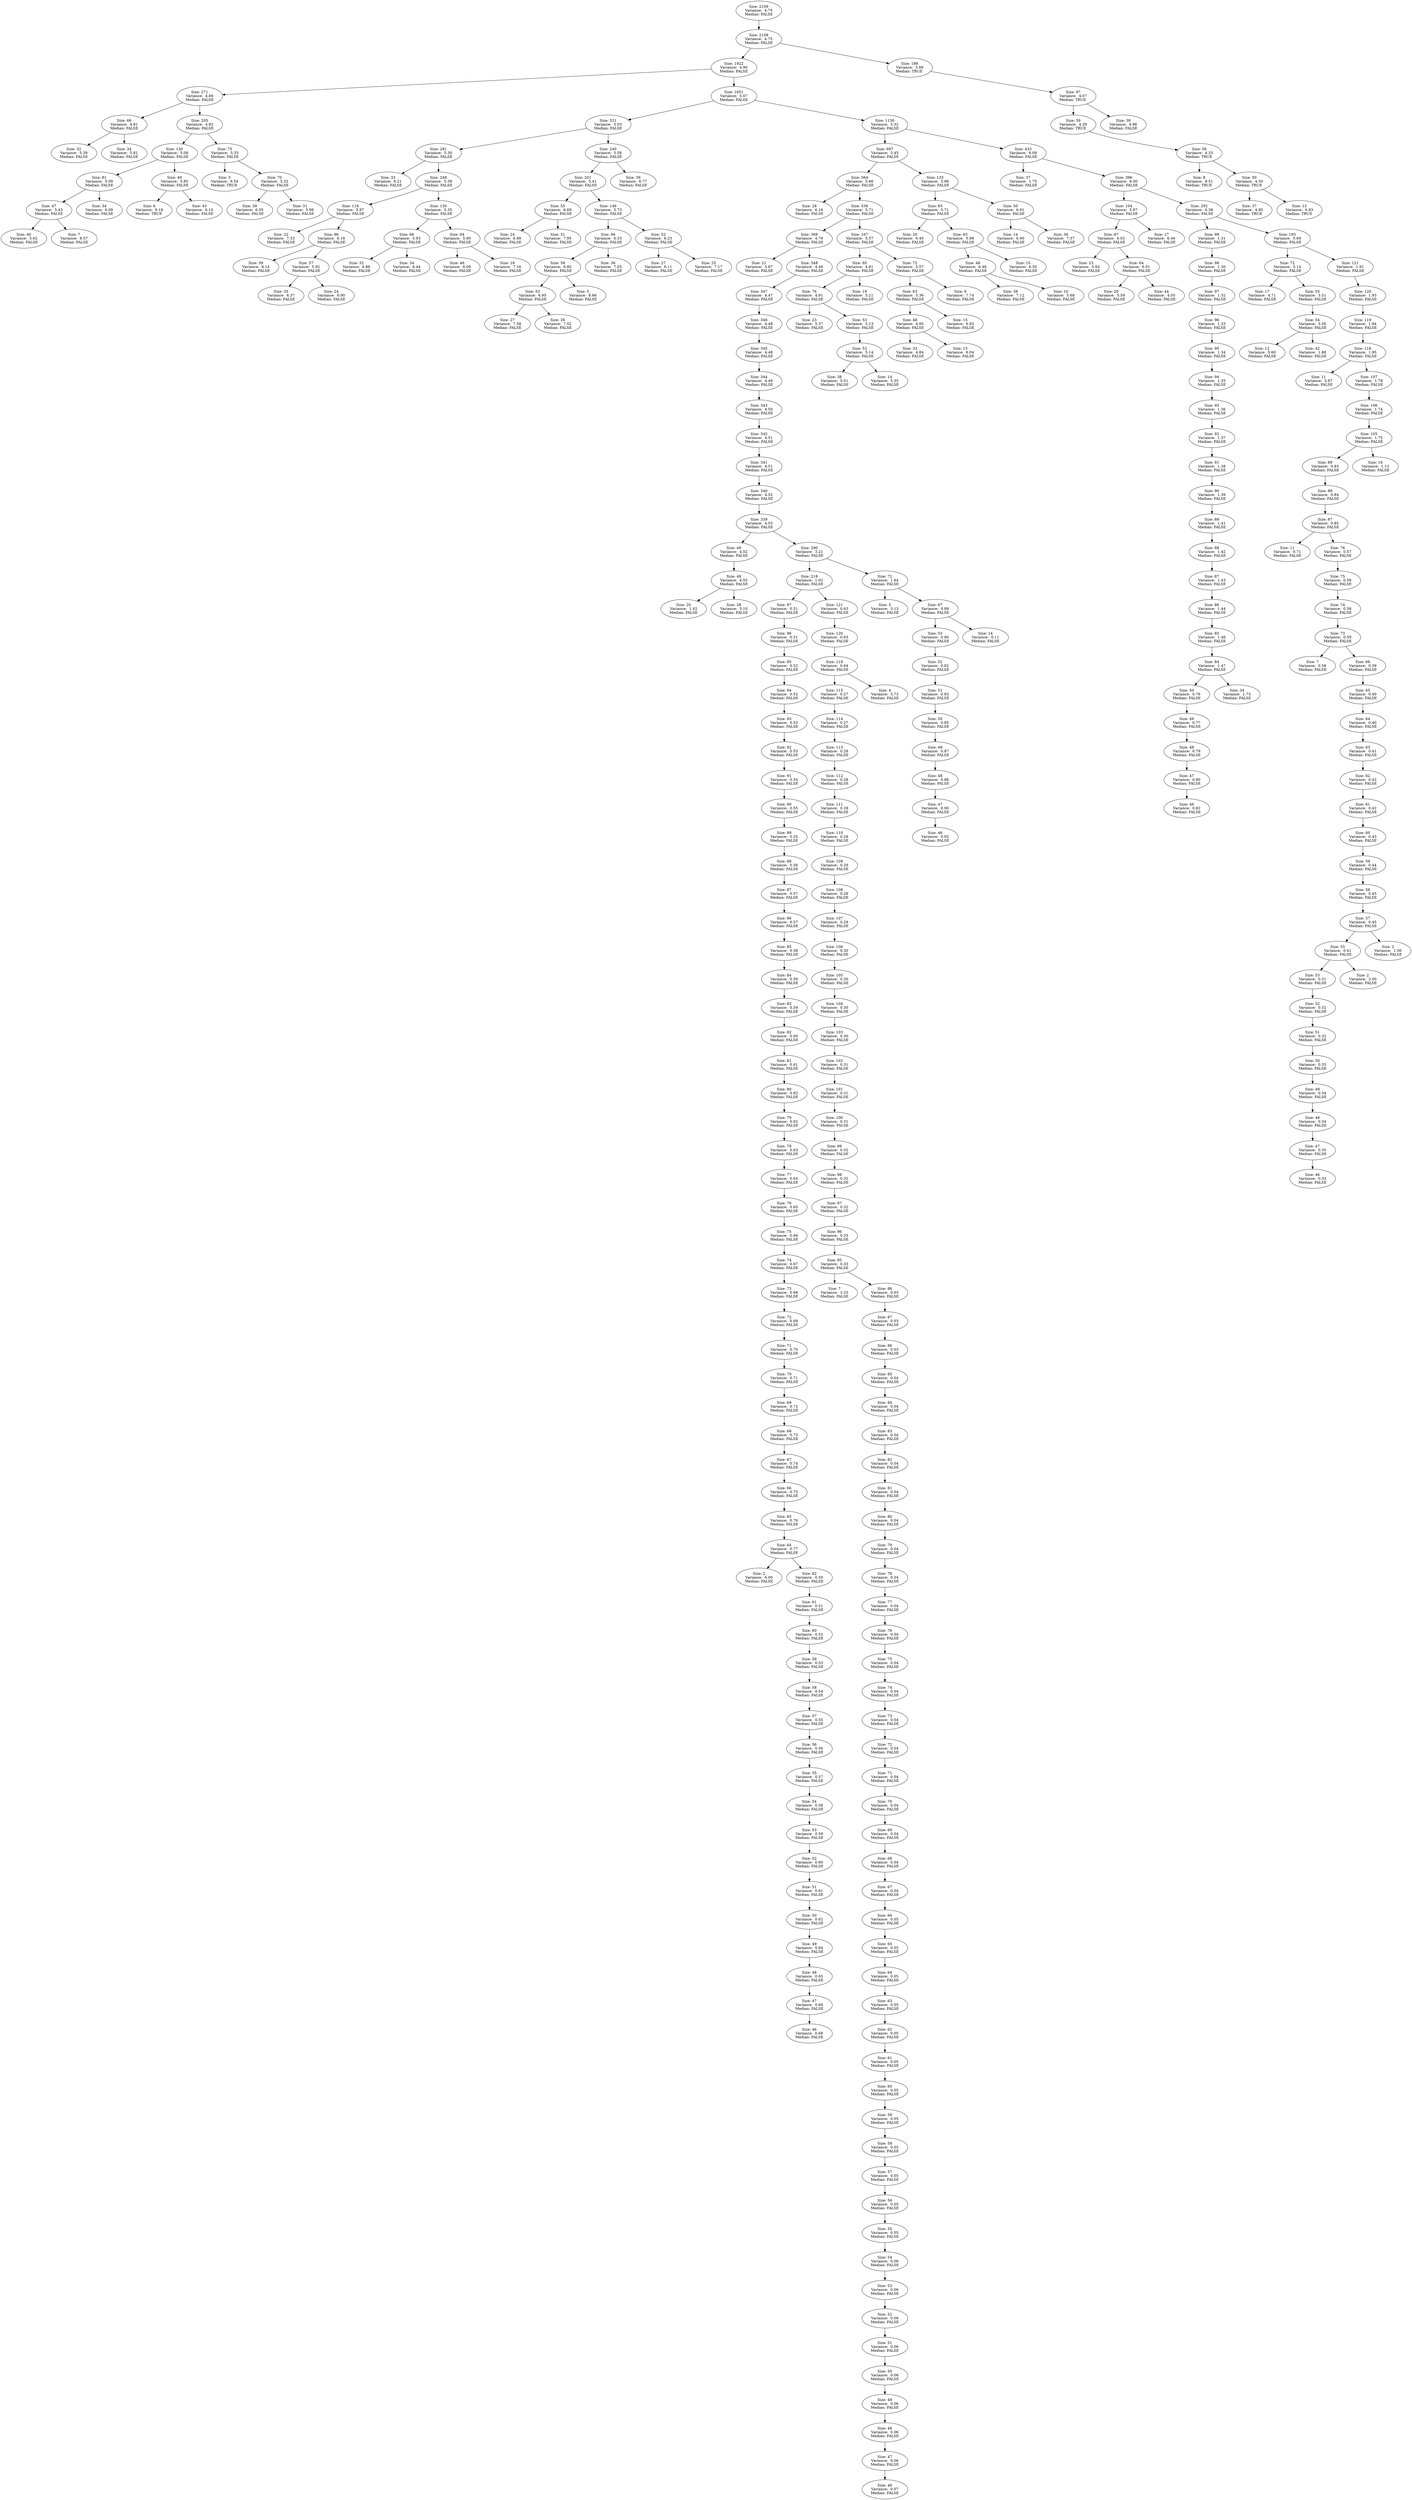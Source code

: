 DIGRAPH G {
"Size: 2109\nVariance:  4.75\nMedian: FALSE" -> "Size: 2108\nVariance:  4.75\nMedian: FALSE" L=0;
"Size: 2108\nVariance:  4.75\nMedian: FALSE" -> "Size: 1922\nVariance:  4.90\nMedian: FALSE" L=1;
"Size: 2108\nVariance:  4.75\nMedian: FALSE" -> "Size: 186\nVariance:  3.89\nMedian: TRUE " L=1;
"Size: 1922\nVariance:  4.90\nMedian: FALSE" -> "Size: 271\nVariance:  4.66\nMedian: FALSE" L=2;
"Size: 1922\nVariance:  4.90\nMedian: FALSE" -> "Size: 1651\nVariance:  5.07\nMedian: FALSE" L=2;
"Size: 271\nVariance:  4.66\nMedian: FALSE" -> "Size: 66\nVariance:  4.81\nMedian: FALSE" L=3;
"Size: 271\nVariance:  4.66\nMedian: FALSE" -> "Size: 205\nVariance:  4.92\nMedian: FALSE" L=3;
"Size: 66\nVariance:  4.81\nMedian: FALSE" -> "Size: 32\nVariance:  5.39\nMedian: FALSE" L=4;
"Size: 66\nVariance:  4.81\nMedian: FALSE" -> "Size: 34\nVariance:  5.81\nMedian: FALSE" L=4;
"Size: 205\nVariance:  4.92\nMedian: FALSE" -> "Size: 130\nVariance:  5.08\nMedian: FALSE" L=4;
"Size: 205\nVariance:  4.92\nMedian: FALSE" -> "Size: 75\nVariance:  5.33\nMedian: FALSE" L=4;
"Size: 130\nVariance:  5.08\nMedian: FALSE" -> "Size: 81\nVariance:  5.09\nMedian: FALSE" L=5;
"Size: 130\nVariance:  5.08\nMedian: FALSE" -> "Size: 49\nVariance:  5.85\nMedian: FALSE" L=5;
"Size: 81\nVariance:  5.09\nMedian: FALSE" -> "Size: 47\nVariance:  5.43\nMedian: FALSE" L=6;
"Size: 81\nVariance:  5.09\nMedian: FALSE" -> "Size: 34\nVariance:  6.09\nMedian: FALSE" L=6;
"Size: 47\nVariance:  5.43\nMedian: FALSE" -> "Size: 40\nVariance:  5.62\nMedian: FALSE" L=7;
"Size: 47\nVariance:  5.43\nMedian: FALSE" -> "Size: 7\nVariance:  8.57\nMedian: FALSE" L=7;
"Size: 49\nVariance:  5.85\nMedian: FALSE" -> "Size: 6\nVariance:  9.18\nMedian: TRUE " L=6;
"Size: 49\nVariance:  5.85\nMedian: FALSE" -> "Size: 43\nVariance:  6.10\nMedian: FALSE" L=6;
"Size: 75\nVariance:  5.33\nMedian: FALSE" -> "Size: 5\nVariance:  9.54\nMedian: TRUE " L=5;
"Size: 75\nVariance:  5.33\nMedian: FALSE" -> "Size: 70\nVariance:  5.32\nMedian: FALSE" L=5;
"Size: 70\nVariance:  5.32\nMedian: FALSE" -> "Size: 39\nVariance:  6.05\nMedian: FALSE" L=6;
"Size: 70\nVariance:  5.32\nMedian: FALSE" -> "Size: 31\nVariance:  5.99\nMedian: FALSE" L=6;
"Size: 1651\nVariance:  5.07\nMedian: FALSE" -> "Size: 521\nVariance:  5.03\nMedian: FALSE" L=3;
"Size: 1651\nVariance:  5.07\nMedian: FALSE" -> "Size: 1130\nVariance:  5.32\nMedian: FALSE" L=3;
"Size: 521\nVariance:  5.03\nMedian: FALSE" -> "Size: 281\nVariance:  5.30\nMedian: FALSE" L=4;
"Size: 521\nVariance:  5.03\nMedian: FALSE" -> "Size: 240\nVariance:  5.58\nMedian: FALSE" L=4;
"Size: 281\nVariance:  5.30\nMedian: FALSE" -> "Size: 33\nVariance:  6.21\nMedian: FALSE" L=5;
"Size: 281\nVariance:  5.30\nMedian: FALSE" -> "Size: 248\nVariance:  5.38\nMedian: FALSE" L=5;
"Size: 248\nVariance:  5.38\nMedian: FALSE" -> "Size: 118\nVariance:  5.97\nMedian: FALSE" L=6;
"Size: 248\nVariance:  5.38\nMedian: FALSE" -> "Size: 130\nVariance:  5.35\nMedian: FALSE" L=6;
"Size: 118\nVariance:  5.97\nMedian: FALSE" -> "Size: 22\nVariance:  7.33\nMedian: FALSE" L=7;
"Size: 118\nVariance:  5.97\nMedian: FALSE" -> "Size: 96\nVariance:  6.18\nMedian: FALSE" L=7;
"Size: 96\nVariance:  6.18\nMedian: FALSE" -> "Size: 39\nVariance:  8.14\nMedian: FALSE" L=8;
"Size: 96\nVariance:  6.18\nMedian: FALSE" -> "Size: 57\nVariance:  5.92\nMedian: FALSE" L=8;
"Size: 57\nVariance:  5.92\nMedian: FALSE" -> "Size: 33\nVariance:  6.37\nMedian: FALSE" L=9;
"Size: 57\nVariance:  5.92\nMedian: FALSE" -> "Size: 24\nVariance:  6.90\nMedian: FALSE" L=9;
"Size: 130\nVariance:  5.35\nMedian: FALSE" -> "Size: 66\nVariance:  5.93\nMedian: FALSE" L=7;
"Size: 130\nVariance:  5.35\nMedian: FALSE" -> "Size: 64\nVariance:  5.90\nMedian: FALSE" L=7;
"Size: 66\nVariance:  5.93\nMedian: FALSE" -> "Size: 32\nVariance:  6.86\nMedian: FALSE" L=8;
"Size: 66\nVariance:  5.93\nMedian: FALSE" -> "Size: 34\nVariance:  6.44\nMedian: FALSE" L=8;
"Size: 64\nVariance:  5.90\nMedian: FALSE" -> "Size: 46\nVariance:  6.09\nMedian: FALSE" L=8;
"Size: 64\nVariance:  5.90\nMedian: FALSE" -> "Size: 18\nVariance:  7.16\nMedian: FALSE" L=8;
"Size: 240\nVariance:  5.58\nMedian: FALSE" -> "Size: 201\nVariance:  5.41\nMedian: FALSE" L=5;
"Size: 240\nVariance:  5.58\nMedian: FALSE" -> "Size: 39\nVariance:  6.77\nMedian: FALSE" L=5;
"Size: 201\nVariance:  5.41\nMedian: FALSE" -> "Size: 55\nVariance:  6.69\nMedian: FALSE" L=6;
"Size: 201\nVariance:  5.41\nMedian: FALSE" -> "Size: 146\nVariance:  5.73\nMedian: FALSE" L=6;
"Size: 55\nVariance:  6.69\nMedian: FALSE" -> "Size: 24\nVariance:  6.88\nMedian: FALSE" L=7;
"Size: 55\nVariance:  6.69\nMedian: FALSE" -> "Size: 31\nVariance:  7.95\nMedian: FALSE" L=7;
"Size: 146\nVariance:  5.73\nMedian: FALSE" -> "Size: 94\nVariance:  6.33\nMedian: FALSE" L=7;
"Size: 146\nVariance:  5.73\nMedian: FALSE" -> "Size: 52\nVariance:  6.23\nMedian: FALSE" L=7;
"Size: 94\nVariance:  6.33\nMedian: FALSE" -> "Size: 58\nVariance:  6.80\nMedian: FALSE" L=8;
"Size: 94\nVariance:  6.33\nMedian: FALSE" -> "Size: 36\nVariance:  7.03\nMedian: FALSE" L=8;
"Size: 58\nVariance:  6.80\nMedian: FALSE" -> "Size: 53\nVariance:  6.95\nMedian: FALSE" L=9;
"Size: 58\nVariance:  6.80\nMedian: FALSE" -> "Size: 5\nVariance:  8.66\nMedian: FALSE" L=9;
"Size: 53\nVariance:  6.95\nMedian: FALSE" -> "Size: 27\nVariance:  7.58\nMedian: FALSE" L=10;
"Size: 53\nVariance:  6.95\nMedian: FALSE" -> "Size: 26\nVariance:  7.02\nMedian: FALSE" L=10;
"Size: 52\nVariance:  6.23\nMedian: FALSE" -> "Size: 27\nVariance:  6.11\nMedian: FALSE" L=8;
"Size: 52\nVariance:  6.23\nMedian: FALSE" -> "Size: 25\nVariance:  7.17\nMedian: FALSE" L=8;
"Size: 1130\nVariance:  5.32\nMedian: FALSE" -> "Size: 697\nVariance:  5.45\nMedian: FALSE" L=4;
"Size: 1130\nVariance:  5.32\nMedian: FALSE" -> "Size: 433\nVariance:  6.09\nMedian: FALSE" L=4;
"Size: 697\nVariance:  5.45\nMedian: FALSE" -> "Size: 564\nVariance:  5.66\nMedian: FALSE" L=5;
"Size: 697\nVariance:  5.45\nMedian: FALSE" -> "Size: 133\nVariance:  5.66\nMedian: FALSE" L=5;
"Size: 564\nVariance:  5.66\nMedian: FALSE" -> "Size: 28\nVariance:  6.16\nMedian: FALSE" L=6;
"Size: 564\nVariance:  5.66\nMedian: FALSE" -> "Size: 536\nVariance:  5.71\nMedian: FALSE" L=6;
"Size: 536\nVariance:  5.71\nMedian: FALSE" -> "Size: 369\nVariance:  4.79\nMedian: FALSE" L=7;
"Size: 536\nVariance:  5.71\nMedian: FALSE" -> "Size: 167\nVariance:  5.57\nMedian: FALSE" L=7;
"Size: 369\nVariance:  4.79\nMedian: FALSE" -> "Size: 21\nVariance:  5.87\nMedian: FALSE" L=8;
"Size: 369\nVariance:  4.79\nMedian: FALSE" -> "Size: 348\nVariance:  4.46\nMedian: FALSE" L=8;
"Size: 348\nVariance:  4.46\nMedian: FALSE" -> "Size: 347\nVariance:  4.47\nMedian: FALSE" L=9;
"Size: 347\nVariance:  4.47\nMedian: FALSE" -> "Size: 346\nVariance:  4.48\nMedian: FALSE" L=10;
"Size: 346\nVariance:  4.48\nMedian: FALSE" -> "Size: 345\nVariance:  4.48\nMedian: FALSE" L=11;
"Size: 345\nVariance:  4.48\nMedian: FALSE" -> "Size: 344\nVariance:  4.49\nMedian: FALSE" L=12;
"Size: 344\nVariance:  4.49\nMedian: FALSE" -> "Size: 343\nVariance:  4.50\nMedian: FALSE" L=13;
"Size: 343\nVariance:  4.50\nMedian: FALSE" -> "Size: 342\nVariance:  4.51\nMedian: FALSE" L=14;
"Size: 342\nVariance:  4.51\nMedian: FALSE" -> "Size: 341\nVariance:  4.51\nMedian: FALSE" L=15;
"Size: 341\nVariance:  4.51\nMedian: FALSE" -> "Size: 340\nVariance:  4.52\nMedian: FALSE" L=16;
"Size: 340\nVariance:  4.52\nMedian: FALSE" -> "Size: 339\nVariance:  4.53\nMedian: FALSE" L=17;
"Size: 339\nVariance:  4.53\nMedian: FALSE" -> "Size: 49\nVariance:  4.52\nMedian: FALSE" L=18;
"Size: 339\nVariance:  4.53\nMedian: FALSE" -> "Size: 290\nVariance:  3.21\nMedian: FALSE" L=18;
"Size: 49\nVariance:  4.52\nMedian: FALSE" -> "Size: 48\nVariance:  4.55\nMedian: FALSE" L=19;
"Size: 48\nVariance:  4.55\nMedian: FALSE" -> "Size: 20\nVariance:  1.42\nMedian: FALSE" L=20;
"Size: 48\nVariance:  4.55\nMedian: FALSE" -> "Size: 28\nVariance:  5.10\nMedian: FALSE" L=20;
"Size: 290\nVariance:  3.21\nMedian: FALSE" -> "Size: 218\nVariance:  1.02\nMedian: FALSE" L=19;
"Size: 290\nVariance:  3.21\nMedian: FALSE" -> "Size: 72\nVariance:  1.64\nMedian: FALSE" L=19;
"Size: 218\nVariance:  1.02\nMedian: FALSE" -> "Size: 97\nVariance:  0.51\nMedian: FALSE" L=20;
"Size: 218\nVariance:  1.02\nMedian: FALSE" -> "Size: 121\nVariance:  0.63\nMedian: FALSE" L=20;
"Size: 97\nVariance:  0.51\nMedian: FALSE" -> "Size: 96\nVariance:  0.51\nMedian: FALSE" L=21;
"Size: 96\nVariance:  0.51\nMedian: FALSE" -> "Size: 95\nVariance:  0.52\nMedian: FALSE" L=22;
"Size: 95\nVariance:  0.52\nMedian: FALSE" -> "Size: 94\nVariance:  0.52\nMedian: FALSE" L=23;
"Size: 94\nVariance:  0.52\nMedian: FALSE" -> "Size: 93\nVariance:  0.53\nMedian: FALSE" L=24;
"Size: 93\nVariance:  0.53\nMedian: FALSE" -> "Size: 92\nVariance:  0.53\nMedian: FALSE" L=25;
"Size: 92\nVariance:  0.53\nMedian: FALSE" -> "Size: 91\nVariance:  0.54\nMedian: FALSE" L=26;
"Size: 91\nVariance:  0.54\nMedian: FALSE" -> "Size: 90\nVariance:  0.55\nMedian: FALSE" L=27;
"Size: 90\nVariance:  0.55\nMedian: FALSE" -> "Size: 89\nVariance:  0.55\nMedian: FALSE" L=28;
"Size: 89\nVariance:  0.55\nMedian: FALSE" -> "Size: 88\nVariance:  0.56\nMedian: FALSE" L=29;
"Size: 88\nVariance:  0.56\nMedian: FALSE" -> "Size: 87\nVariance:  0.57\nMedian: FALSE" L=30;
"Size: 87\nVariance:  0.57\nMedian: FALSE" -> "Size: 86\nVariance:  0.57\nMedian: FALSE" L=31;
"Size: 86\nVariance:  0.57\nMedian: FALSE" -> "Size: 85\nVariance:  0.58\nMedian: FALSE" L=32;
"Size: 85\nVariance:  0.58\nMedian: FALSE" -> "Size: 84\nVariance:  0.59\nMedian: FALSE" L=33;
"Size: 84\nVariance:  0.59\nMedian: FALSE" -> "Size: 83\nVariance:  0.59\nMedian: FALSE" L=34;
"Size: 83\nVariance:  0.59\nMedian: FALSE" -> "Size: 82\nVariance:  0.60\nMedian: FALSE" L=35;
"Size: 82\nVariance:  0.60\nMedian: FALSE" -> "Size: 81\nVariance:  0.61\nMedian: FALSE" L=36;
"Size: 81\nVariance:  0.61\nMedian: FALSE" -> "Size: 80\nVariance:  0.62\nMedian: FALSE" L=37;
"Size: 80\nVariance:  0.62\nMedian: FALSE" -> "Size: 79\nVariance:  0.62\nMedian: FALSE" L=38;
"Size: 79\nVariance:  0.62\nMedian: FALSE" -> "Size: 78\nVariance:  0.63\nMedian: FALSE" L=39;
"Size: 78\nVariance:  0.63\nMedian: FALSE" -> "Size: 77\nVariance:  0.64\nMedian: FALSE" L=40;
"Size: 77\nVariance:  0.64\nMedian: FALSE" -> "Size: 76\nVariance:  0.65\nMedian: FALSE" L=41;
"Size: 76\nVariance:  0.65\nMedian: FALSE" -> "Size: 75\nVariance:  0.66\nMedian: FALSE" L=42;
"Size: 75\nVariance:  0.66\nMedian: FALSE" -> "Size: 74\nVariance:  0.67\nMedian: FALSE" L=43;
"Size: 74\nVariance:  0.67\nMedian: FALSE" -> "Size: 73\nVariance:  0.68\nMedian: FALSE" L=44;
"Size: 73\nVariance:  0.68\nMedian: FALSE" -> "Size: 72\nVariance:  0.69\nMedian: FALSE" L=45;
"Size: 72\nVariance:  0.69\nMedian: FALSE" -> "Size: 71\nVariance:  0.70\nMedian: FALSE" L=46;
"Size: 71\nVariance:  0.70\nMedian: FALSE" -> "Size: 70\nVariance:  0.71\nMedian: FALSE" L=47;
"Size: 70\nVariance:  0.71\nMedian: FALSE" -> "Size: 69\nVariance:  0.72\nMedian: FALSE" L=48;
"Size: 69\nVariance:  0.72\nMedian: FALSE" -> "Size: 68\nVariance:  0.73\nMedian: FALSE" L=49;
"Size: 68\nVariance:  0.73\nMedian: FALSE" -> "Size: 67\nVariance:  0.74\nMedian: FALSE" L=50;
"Size: 67\nVariance:  0.74\nMedian: FALSE" -> "Size: 66\nVariance:  0.75\nMedian: FALSE" L=51;
"Size: 66\nVariance:  0.75\nMedian: FALSE" -> "Size: 65\nVariance:  0.76\nMedian: FALSE" L=52;
"Size: 65\nVariance:  0.76\nMedian: FALSE" -> "Size: 64\nVariance:  0.77\nMedian: FALSE" L=53;
"Size: 64\nVariance:  0.77\nMedian: FALSE" -> "Size: 2\nVariance:  6.00\nMedian: FALSE" L=54;
"Size: 64\nVariance:  0.77\nMedian: FALSE" -> "Size: 62\nVariance:  0.50\nMedian: FALSE" L=54;
"Size: 62\nVariance:  0.50\nMedian: FALSE" -> "Size: 61\nVariance:  0.51\nMedian: FALSE" L=55;
"Size: 61\nVariance:  0.51\nMedian: FALSE" -> "Size: 60\nVariance:  0.52\nMedian: FALSE" L=56;
"Size: 60\nVariance:  0.52\nMedian: FALSE" -> "Size: 59\nVariance:  0.53\nMedian: FALSE" L=57;
"Size: 59\nVariance:  0.53\nMedian: FALSE" -> "Size: 58\nVariance:  0.54\nMedian: FALSE" L=58;
"Size: 58\nVariance:  0.54\nMedian: FALSE" -> "Size: 57\nVariance:  0.55\nMedian: FALSE" L=59;
"Size: 57\nVariance:  0.55\nMedian: FALSE" -> "Size: 56\nVariance:  0.56\nMedian: FALSE" L=60;
"Size: 56\nVariance:  0.56\nMedian: FALSE" -> "Size: 55\nVariance:  0.57\nMedian: FALSE" L=61;
"Size: 55\nVariance:  0.57\nMedian: FALSE" -> "Size: 54\nVariance:  0.58\nMedian: FALSE" L=62;
"Size: 54\nVariance:  0.58\nMedian: FALSE" -> "Size: 53\nVariance:  0.59\nMedian: FALSE" L=63;
"Size: 53\nVariance:  0.59\nMedian: FALSE" -> "Size: 52\nVariance:  0.60\nMedian: FALSE" L=64;
"Size: 52\nVariance:  0.60\nMedian: FALSE" -> "Size: 51\nVariance:  0.61\nMedian: FALSE" L=65;
"Size: 51\nVariance:  0.61\nMedian: FALSE" -> "Size: 50\nVariance:  0.62\nMedian: FALSE" L=66;
"Size: 50\nVariance:  0.62\nMedian: FALSE" -> "Size: 49\nVariance:  0.64\nMedian: FALSE" L=67;
"Size: 49\nVariance:  0.64\nMedian: FALSE" -> "Size: 48\nVariance:  0.65\nMedian: FALSE" L=68;
"Size: 48\nVariance:  0.65\nMedian: FALSE" -> "Size: 47\nVariance:  0.66\nMedian: FALSE" L=69;
"Size: 47\nVariance:  0.66\nMedian: FALSE" -> "Size: 46\nVariance:  0.68\nMedian: FALSE" L=70;
"Size: 121\nVariance:  0.63\nMedian: FALSE" -> "Size: 120\nVariance:  0.63\nMedian: FALSE" L=21;
"Size: 120\nVariance:  0.63\nMedian: FALSE" -> "Size: 119\nVariance:  0.64\nMedian: FALSE" L=22;
"Size: 119\nVariance:  0.64\nMedian: FALSE" -> "Size: 115\nVariance:  0.27\nMedian: FALSE" L=23;
"Size: 119\nVariance:  0.64\nMedian: FALSE" -> "Size: 4\nVariance:  3.73\nMedian: FALSE" L=23;
"Size: 115\nVariance:  0.27\nMedian: FALSE" -> "Size: 114\nVariance:  0.27\nMedian: FALSE" L=24;
"Size: 114\nVariance:  0.27\nMedian: FALSE" -> "Size: 113\nVariance:  0.28\nMedian: FALSE" L=25;
"Size: 113\nVariance:  0.28\nMedian: FALSE" -> "Size: 112\nVariance:  0.28\nMedian: FALSE" L=26;
"Size: 112\nVariance:  0.28\nMedian: FALSE" -> "Size: 111\nVariance:  0.28\nMedian: FALSE" L=27;
"Size: 111\nVariance:  0.28\nMedian: FALSE" -> "Size: 110\nVariance:  0.28\nMedian: FALSE" L=28;
"Size: 110\nVariance:  0.28\nMedian: FALSE" -> "Size: 109\nVariance:  0.29\nMedian: FALSE" L=29;
"Size: 109\nVariance:  0.29\nMedian: FALSE" -> "Size: 108\nVariance:  0.29\nMedian: FALSE" L=30;
"Size: 108\nVariance:  0.29\nMedian: FALSE" -> "Size: 107\nVariance:  0.29\nMedian: FALSE" L=31;
"Size: 107\nVariance:  0.29\nMedian: FALSE" -> "Size: 106\nVariance:  0.30\nMedian: FALSE" L=32;
"Size: 106\nVariance:  0.30\nMedian: FALSE" -> "Size: 105\nVariance:  0.30\nMedian: FALSE" L=33;
"Size: 105\nVariance:  0.30\nMedian: FALSE" -> "Size: 104\nVariance:  0.30\nMedian: FALSE" L=34;
"Size: 104\nVariance:  0.30\nMedian: FALSE" -> "Size: 103\nVariance:  0.30\nMedian: FALSE" L=35;
"Size: 103\nVariance:  0.30\nMedian: FALSE" -> "Size: 102\nVariance:  0.31\nMedian: FALSE" L=36;
"Size: 102\nVariance:  0.31\nMedian: FALSE" -> "Size: 101\nVariance:  0.31\nMedian: FALSE" L=37;
"Size: 101\nVariance:  0.31\nMedian: FALSE" -> "Size: 100\nVariance:  0.31\nMedian: FALSE" L=38;
"Size: 100\nVariance:  0.31\nMedian: FALSE" -> "Size: 99\nVariance:  0.32\nMedian: FALSE" L=39;
"Size: 99\nVariance:  0.32\nMedian: FALSE" -> "Size: 98\nVariance:  0.32\nMedian: FALSE" L=40;
"Size: 98\nVariance:  0.32\nMedian: FALSE" -> "Size: 97\nVariance:  0.32\nMedian: FALSE" L=41;
"Size: 97\nVariance:  0.32\nMedian: FALSE" -> "Size: 96\nVariance:  0.33\nMedian: FALSE" L=42;
"Size: 96\nVariance:  0.33\nMedian: FALSE" -> "Size: 95\nVariance:  0.33\nMedian: FALSE" L=43;
"Size: 95\nVariance:  0.33\nMedian: FALSE" -> "Size: 7\nVariance:  3.23\nMedian: FALSE" L=44;
"Size: 95\nVariance:  0.33\nMedian: FALSE" -> "Size: 88\nVariance:  0.03\nMedian: FALSE" L=44;
"Size: 88\nVariance:  0.03\nMedian: FALSE" -> "Size: 87\nVariance:  0.03\nMedian: FALSE" L=45;
"Size: 87\nVariance:  0.03\nMedian: FALSE" -> "Size: 86\nVariance:  0.03\nMedian: FALSE" L=46;
"Size: 86\nVariance:  0.03\nMedian: FALSE" -> "Size: 85\nVariance:  0.04\nMedian: FALSE" L=47;
"Size: 85\nVariance:  0.04\nMedian: FALSE" -> "Size: 84\nVariance:  0.04\nMedian: FALSE" L=48;
"Size: 84\nVariance:  0.04\nMedian: FALSE" -> "Size: 83\nVariance:  0.04\nMedian: FALSE" L=49;
"Size: 83\nVariance:  0.04\nMedian: FALSE" -> "Size: 82\nVariance:  0.04\nMedian: FALSE" L=50;
"Size: 82\nVariance:  0.04\nMedian: FALSE" -> "Size: 81\nVariance:  0.04\nMedian: FALSE" L=51;
"Size: 81\nVariance:  0.04\nMedian: FALSE" -> "Size: 80\nVariance:  0.04\nMedian: FALSE" L=52;
"Size: 80\nVariance:  0.04\nMedian: FALSE" -> "Size: 79\nVariance:  0.04\nMedian: FALSE" L=53;
"Size: 79\nVariance:  0.04\nMedian: FALSE" -> "Size: 78\nVariance:  0.04\nMedian: FALSE" L=54;
"Size: 78\nVariance:  0.04\nMedian: FALSE" -> "Size: 77\nVariance:  0.04\nMedian: FALSE" L=55;
"Size: 77\nVariance:  0.04\nMedian: FALSE" -> "Size: 76\nVariance:  0.04\nMedian: FALSE" L=56;
"Size: 76\nVariance:  0.04\nMedian: FALSE" -> "Size: 75\nVariance:  0.04\nMedian: FALSE" L=57;
"Size: 75\nVariance:  0.04\nMedian: FALSE" -> "Size: 74\nVariance:  0.04\nMedian: FALSE" L=58;
"Size: 74\nVariance:  0.04\nMedian: FALSE" -> "Size: 73\nVariance:  0.04\nMedian: FALSE" L=59;
"Size: 73\nVariance:  0.04\nMedian: FALSE" -> "Size: 72\nVariance:  0.04\nMedian: FALSE" L=60;
"Size: 72\nVariance:  0.04\nMedian: FALSE" -> "Size: 71\nVariance:  0.04\nMedian: FALSE" L=61;
"Size: 71\nVariance:  0.04\nMedian: FALSE" -> "Size: 70\nVariance:  0.04\nMedian: FALSE" L=62;
"Size: 70\nVariance:  0.04\nMedian: FALSE" -> "Size: 69\nVariance:  0.04\nMedian: FALSE" L=63;
"Size: 69\nVariance:  0.04\nMedian: FALSE" -> "Size: 68\nVariance:  0.04\nMedian: FALSE" L=64;
"Size: 68\nVariance:  0.04\nMedian: FALSE" -> "Size: 67\nVariance:  0.04\nMedian: FALSE" L=65;
"Size: 67\nVariance:  0.04\nMedian: FALSE" -> "Size: 66\nVariance:  0.05\nMedian: FALSE" L=66;
"Size: 66\nVariance:  0.05\nMedian: FALSE" -> "Size: 65\nVariance:  0.05\nMedian: FALSE" L=67;
"Size: 65\nVariance:  0.05\nMedian: FALSE" -> "Size: 64\nVariance:  0.05\nMedian: FALSE" L=68;
"Size: 64\nVariance:  0.05\nMedian: FALSE" -> "Size: 63\nVariance:  0.05\nMedian: FALSE" L=69;
"Size: 63\nVariance:  0.05\nMedian: FALSE" -> "Size: 62\nVariance:  0.05\nMedian: FALSE" L=70;
"Size: 62\nVariance:  0.05\nMedian: FALSE" -> "Size: 61\nVariance:  0.05\nMedian: FALSE" L=71;
"Size: 61\nVariance:  0.05\nMedian: FALSE" -> "Size: 60\nVariance:  0.05\nMedian: FALSE" L=72;
"Size: 60\nVariance:  0.05\nMedian: FALSE" -> "Size: 59\nVariance:  0.05\nMedian: FALSE" L=73;
"Size: 59\nVariance:  0.05\nMedian: FALSE" -> "Size: 58\nVariance:  0.05\nMedian: FALSE" L=74;
"Size: 58\nVariance:  0.05\nMedian: FALSE" -> "Size: 57\nVariance:  0.05\nMedian: FALSE" L=75;
"Size: 57\nVariance:  0.05\nMedian: FALSE" -> "Size: 56\nVariance:  0.05\nMedian: FALSE" L=76;
"Size: 56\nVariance:  0.05\nMedian: FALSE" -> "Size: 55\nVariance:  0.05\nMedian: FALSE" L=77;
"Size: 55\nVariance:  0.05\nMedian: FALSE" -> "Size: 54\nVariance:  0.06\nMedian: FALSE" L=78;
"Size: 54\nVariance:  0.06\nMedian: FALSE" -> "Size: 53\nVariance:  0.06\nMedian: FALSE" L=79;
"Size: 53\nVariance:  0.06\nMedian: FALSE" -> "Size: 52\nVariance:  0.06\nMedian: FALSE" L=80;
"Size: 52\nVariance:  0.06\nMedian: FALSE" -> "Size: 51\nVariance:  0.06\nMedian: FALSE" L=81;
"Size: 51\nVariance:  0.06\nMedian: FALSE" -> "Size: 50\nVariance:  0.06\nMedian: FALSE" L=82;
"Size: 50\nVariance:  0.06\nMedian: FALSE" -> "Size: 49\nVariance:  0.06\nMedian: FALSE" L=83;
"Size: 49\nVariance:  0.06\nMedian: FALSE" -> "Size: 48\nVariance:  0.06\nMedian: FALSE" L=84;
"Size: 48\nVariance:  0.06\nMedian: FALSE" -> "Size: 47\nVariance:  0.06\nMedian: FALSE" L=85;
"Size: 47\nVariance:  0.06\nMedian: FALSE" -> "Size: 46\nVariance:  0.07\nMedian: FALSE" L=86;
"Size: 72\nVariance:  1.64\nMedian: FALSE" -> "Size: 5\nVariance:  5.13\nMedian: FALSE" L=20;
"Size: 72\nVariance:  1.64\nMedian: FALSE" -> "Size: 67\nVariance:  0.89\nMedian: FALSE" L=20;
"Size: 67\nVariance:  0.89\nMedian: FALSE" -> "Size: 53\nVariance:  0.80\nMedian: FALSE" L=21;
"Size: 67\nVariance:  0.89\nMedian: FALSE" -> "Size: 14\nVariance:  0.11\nMedian: FALSE" L=21;
"Size: 53\nVariance:  0.80\nMedian: FALSE" -> "Size: 52\nVariance:  0.82\nMedian: FALSE" L=22;
"Size: 52\nVariance:  0.82\nMedian: FALSE" -> "Size: 51\nVariance:  0.83\nMedian: FALSE" L=23;
"Size: 51\nVariance:  0.83\nMedian: FALSE" -> "Size: 50\nVariance:  0.85\nMedian: FALSE" L=24;
"Size: 50\nVariance:  0.85\nMedian: FALSE" -> "Size: 49\nVariance:  0.87\nMedian: FALSE" L=25;
"Size: 49\nVariance:  0.87\nMedian: FALSE" -> "Size: 48\nVariance:  0.88\nMedian: FALSE" L=26;
"Size: 48\nVariance:  0.88\nMedian: FALSE" -> "Size: 47\nVariance:  0.90\nMedian: FALSE" L=27;
"Size: 47\nVariance:  0.90\nMedian: FALSE" -> "Size: 46\nVariance:  0.92\nMedian: FALSE" L=28;
"Size: 167\nVariance:  5.57\nMedian: FALSE" -> "Size: 95\nVariance:  4.81\nMedian: FALSE" L=8;
"Size: 167\nVariance:  5.57\nMedian: FALSE" -> "Size: 72\nVariance:  5.57\nMedian: FALSE" L=8;
"Size: 95\nVariance:  4.81\nMedian: FALSE" -> "Size: 76\nVariance:  4.91\nMedian: FALSE" L=9;
"Size: 95\nVariance:  4.81\nMedian: FALSE" -> "Size: 19\nVariance:  5.21\nMedian: FALSE" L=9;
"Size: 76\nVariance:  4.91\nMedian: FALSE" -> "Size: 23\nVariance:  5.37\nMedian: FALSE" L=10;
"Size: 76\nVariance:  4.91\nMedian: FALSE" -> "Size: 53\nVariance:  5.13\nMedian: FALSE" L=10;
"Size: 53\nVariance:  5.13\nMedian: FALSE" -> "Size: 52\nVariance:  5.14\nMedian: FALSE" L=11;
"Size: 52\nVariance:  5.14\nMedian: FALSE" -> "Size: 38\nVariance:  5.01\nMedian: FALSE" L=12;
"Size: 52\nVariance:  5.14\nMedian: FALSE" -> "Size: 14\nVariance:  5.35\nMedian: FALSE" L=12;
"Size: 72\nVariance:  5.57\nMedian: FALSE" -> "Size: 63\nVariance:  5.36\nMedian: FALSE" L=9;
"Size: 72\nVariance:  5.57\nMedian: FALSE" -> "Size: 9\nVariance:  7.74\nMedian: FALSE" L=9;
"Size: 63\nVariance:  5.36\nMedian: FALSE" -> "Size: 48\nVariance:  4.95\nMedian: FALSE" L=10;
"Size: 63\nVariance:  5.36\nMedian: FALSE" -> "Size: 15\nVariance:  6.93\nMedian: FALSE" L=10;
"Size: 48\nVariance:  4.95\nMedian: FALSE" -> "Size: 33\nVariance:  4.84\nMedian: FALSE" L=11;
"Size: 48\nVariance:  4.95\nMedian: FALSE" -> "Size: 15\nVariance:  6.04\nMedian: FALSE" L=11;
"Size: 133\nVariance:  5.66\nMedian: FALSE" -> "Size: 83\nVariance:  5.71\nMedian: FALSE" L=6;
"Size: 133\nVariance:  5.66\nMedian: FALSE" -> "Size: 50\nVariance:  6.91\nMedian: FALSE" L=6;
"Size: 83\nVariance:  5.71\nMedian: FALSE" -> "Size: 20\nVariance:  6.40\nMedian: FALSE" L=7;
"Size: 83\nVariance:  5.71\nMedian: FALSE" -> "Size: 63\nVariance:  5.98\nMedian: FALSE" L=7;
"Size: 63\nVariance:  5.98\nMedian: FALSE" -> "Size: 48\nVariance:  6.46\nMedian: FALSE" L=8;
"Size: 63\nVariance:  5.98\nMedian: FALSE" -> "Size: 15\nVariance:  6.50\nMedian: FALSE" L=8;
"Size: 48\nVariance:  6.46\nMedian: FALSE" -> "Size: 38\nVariance:  7.12\nMedian: FALSE" L=9;
"Size: 48\nVariance:  6.46\nMedian: FALSE" -> "Size: 10\nVariance:  5.68\nMedian: FALSE" L=9;
"Size: 50\nVariance:  6.91\nMedian: FALSE" -> "Size: 14\nVariance:  6.90\nMedian: FALSE" L=7;
"Size: 50\nVariance:  6.91\nMedian: FALSE" -> "Size: 36\nVariance:  7.37\nMedian: FALSE" L=7;
"Size: 433\nVariance:  6.09\nMedian: FALSE" -> "Size: 37\nVariance:  1.75\nMedian: FALSE" L=5;
"Size: 433\nVariance:  6.09\nMedian: FALSE" -> "Size: 396\nVariance:  6.00\nMedian: FALSE" L=5;
"Size: 396\nVariance:  6.00\nMedian: FALSE" -> "Size: 104\nVariance:  5.97\nMedian: FALSE" L=6;
"Size: 396\nVariance:  6.00\nMedian: FALSE" -> "Size: 292\nVariance:  6.38\nMedian: FALSE" L=6;
"Size: 104\nVariance:  5.97\nMedian: FALSE" -> "Size: 87\nVariance:  6.02\nMedian: FALSE" L=7;
"Size: 104\nVariance:  5.97\nMedian: FALSE" -> "Size: 17\nVariance:  6.46\nMedian: FALSE" L=7;
"Size: 87\nVariance:  6.02\nMedian: FALSE" -> "Size: 23\nVariance:  5.64\nMedian: FALSE" L=8;
"Size: 87\nVariance:  6.02\nMedian: FALSE" -> "Size: 64\nVariance:  6.01\nMedian: FALSE" L=8;
"Size: 64\nVariance:  6.01\nMedian: FALSE" -> "Size: 20\nVariance:  5.59\nMedian: FALSE" L=9;
"Size: 64\nVariance:  6.01\nMedian: FALSE" -> "Size: 44\nVariance:  4.05\nMedian: FALSE" L=9;
"Size: 292\nVariance:  6.38\nMedian: FALSE" -> "Size: 99\nVariance:  1.31\nMedian: FALSE" L=7;
"Size: 292\nVariance:  6.38\nMedian: FALSE" -> "Size: 193\nVariance:  5.69\nMedian: FALSE" L=7;
"Size: 99\nVariance:  1.31\nMedian: FALSE" -> "Size: 98\nVariance:  1.30\nMedian: FALSE" L=8;
"Size: 98\nVariance:  1.30\nMedian: FALSE" -> "Size: 97\nVariance:  1.32\nMedian: FALSE" L=9;
"Size: 97\nVariance:  1.32\nMedian: FALSE" -> "Size: 96\nVariance:  1.33\nMedian: FALSE" L=10;
"Size: 96\nVariance:  1.33\nMedian: FALSE" -> "Size: 95\nVariance:  1.34\nMedian: FALSE" L=11;
"Size: 95\nVariance:  1.34\nMedian: FALSE" -> "Size: 94\nVariance:  1.35\nMedian: FALSE" L=12;
"Size: 94\nVariance:  1.35\nMedian: FALSE" -> "Size: 93\nVariance:  1.36\nMedian: FALSE" L=13;
"Size: 93\nVariance:  1.36\nMedian: FALSE" -> "Size: 92\nVariance:  1.37\nMedian: FALSE" L=14;
"Size: 92\nVariance:  1.37\nMedian: FALSE" -> "Size: 91\nVariance:  1.38\nMedian: FALSE" L=15;
"Size: 91\nVariance:  1.38\nMedian: FALSE" -> "Size: 90\nVariance:  1.39\nMedian: FALSE" L=16;
"Size: 90\nVariance:  1.39\nMedian: FALSE" -> "Size: 89\nVariance:  1.41\nMedian: FALSE" L=17;
"Size: 89\nVariance:  1.41\nMedian: FALSE" -> "Size: 88\nVariance:  1.42\nMedian: FALSE" L=18;
"Size: 88\nVariance:  1.42\nMedian: FALSE" -> "Size: 87\nVariance:  1.43\nMedian: FALSE" L=19;
"Size: 87\nVariance:  1.43\nMedian: FALSE" -> "Size: 86\nVariance:  1.44\nMedian: FALSE" L=20;
"Size: 86\nVariance:  1.44\nMedian: FALSE" -> "Size: 85\nVariance:  1.46\nMedian: FALSE" L=21;
"Size: 85\nVariance:  1.46\nMedian: FALSE" -> "Size: 84\nVariance:  1.47\nMedian: FALSE" L=22;
"Size: 84\nVariance:  1.47\nMedian: FALSE" -> "Size: 50\nVariance:  0.76\nMedian: FALSE" L=23;
"Size: 84\nVariance:  1.47\nMedian: FALSE" -> "Size: 34\nVariance:  1.73\nMedian: FALSE" L=23;
"Size: 50\nVariance:  0.76\nMedian: FALSE" -> "Size: 49\nVariance:  0.77\nMedian: FALSE" L=24;
"Size: 49\nVariance:  0.77\nMedian: FALSE" -> "Size: 48\nVariance:  0.79\nMedian: FALSE" L=25;
"Size: 48\nVariance:  0.79\nMedian: FALSE" -> "Size: 47\nVariance:  0.80\nMedian: FALSE" L=26;
"Size: 47\nVariance:  0.80\nMedian: FALSE" -> "Size: 46\nVariance:  0.82\nMedian: FALSE" L=27;
"Size: 193\nVariance:  5.69\nMedian: FALSE" -> "Size: 72\nVariance:  5.14\nMedian: FALSE" L=8;
"Size: 193\nVariance:  5.69\nMedian: FALSE" -> "Size: 121\nVariance:  1.91\nMedian: FALSE" L=8;
"Size: 72\nVariance:  5.14\nMedian: FALSE" -> "Size: 17\nVariance:  4.71\nMedian: FALSE" L=9;
"Size: 72\nVariance:  5.14\nMedian: FALSE" -> "Size: 55\nVariance:  3.51\nMedian: FALSE" L=9;
"Size: 55\nVariance:  3.51\nMedian: FALSE" -> "Size: 54\nVariance:  3.56\nMedian: FALSE" L=10;
"Size: 54\nVariance:  3.56\nMedian: FALSE" -> "Size: 12\nVariance:  5.60\nMedian: FALSE" L=11;
"Size: 54\nVariance:  3.56\nMedian: FALSE" -> "Size: 42\nVariance:  1.88\nMedian: FALSE" L=11;
"Size: 121\nVariance:  1.91\nMedian: FALSE" -> "Size: 120\nVariance:  1.93\nMedian: FALSE" L=9;
"Size: 120\nVariance:  1.93\nMedian: FALSE" -> "Size: 119\nVariance:  1.94\nMedian: FALSE" L=10;
"Size: 119\nVariance:  1.94\nMedian: FALSE" -> "Size: 118\nVariance:  1.95\nMedian: FALSE" L=11;
"Size: 118\nVariance:  1.95\nMedian: FALSE" -> "Size: 11\nVariance:  3.67\nMedian: FALSE" L=12;
"Size: 118\nVariance:  1.95\nMedian: FALSE" -> "Size: 107\nVariance:  1.78\nMedian: FALSE" L=12;
"Size: 107\nVariance:  1.78\nMedian: FALSE" -> "Size: 106\nVariance:  1.74\nMedian: FALSE" L=13;
"Size: 106\nVariance:  1.74\nMedian: FALSE" -> "Size: 105\nVariance:  1.75\nMedian: FALSE" L=14;
"Size: 105\nVariance:  1.75\nMedian: FALSE" -> "Size: 89\nVariance:  0.83\nMedian: FALSE" L=15;
"Size: 105\nVariance:  1.75\nMedian: FALSE" -> "Size: 16\nVariance:  1.13\nMedian: FALSE" L=15;
"Size: 89\nVariance:  0.83\nMedian: FALSE" -> "Size: 88\nVariance:  0.84\nMedian: FALSE" L=16;
"Size: 88\nVariance:  0.84\nMedian: FALSE" -> "Size: 87\nVariance:  0.85\nMedian: FALSE" L=17;
"Size: 87\nVariance:  0.85\nMedian: FALSE" -> "Size: 11\nVariance:  0.71\nMedian: FALSE" L=18;
"Size: 87\nVariance:  0.85\nMedian: FALSE" -> "Size: 76\nVariance:  0.57\nMedian: FALSE" L=18;
"Size: 76\nVariance:  0.57\nMedian: FALSE" -> "Size: 75\nVariance:  0.58\nMedian: FALSE" L=19;
"Size: 75\nVariance:  0.58\nMedian: FALSE" -> "Size: 74\nVariance:  0.58\nMedian: FALSE" L=20;
"Size: 74\nVariance:  0.58\nMedian: FALSE" -> "Size: 73\nVariance:  0.59\nMedian: FALSE" L=21;
"Size: 73\nVariance:  0.59\nMedian: FALSE" -> "Size: 7\nVariance:  0.58\nMedian: FALSE" L=22;
"Size: 73\nVariance:  0.59\nMedian: FALSE" -> "Size: 66\nVariance:  0.39\nMedian: FALSE" L=22;
"Size: 66\nVariance:  0.39\nMedian: FALSE" -> "Size: 65\nVariance:  0.40\nMedian: FALSE" L=23;
"Size: 65\nVariance:  0.40\nMedian: FALSE" -> "Size: 64\nVariance:  0.40\nMedian: FALSE" L=24;
"Size: 64\nVariance:  0.40\nMedian: FALSE" -> "Size: 63\nVariance:  0.41\nMedian: FALSE" L=25;
"Size: 63\nVariance:  0.41\nMedian: FALSE" -> "Size: 62\nVariance:  0.42\nMedian: FALSE" L=26;
"Size: 62\nVariance:  0.42\nMedian: FALSE" -> "Size: 61\nVariance:  0.42\nMedian: FALSE" L=27;
"Size: 61\nVariance:  0.42\nMedian: FALSE" -> "Size: 60\nVariance:  0.43\nMedian: FALSE" L=28;
"Size: 60\nVariance:  0.43\nMedian: FALSE" -> "Size: 59\nVariance:  0.44\nMedian: FALSE" L=29;
"Size: 59\nVariance:  0.44\nMedian: FALSE" -> "Size: 58\nVariance:  0.45\nMedian: FALSE" L=30;
"Size: 58\nVariance:  0.45\nMedian: FALSE" -> "Size: 57\nVariance:  0.45\nMedian: FALSE" L=31;
"Size: 57\nVariance:  0.45\nMedian: FALSE" -> "Size: 55\nVariance:  0.41\nMedian: FALSE" L=32;
"Size: 57\nVariance:  0.45\nMedian: FALSE" -> "Size: 2\nVariance:  1.00\nMedian: FALSE" L=32;
"Size: 55\nVariance:  0.41\nMedian: FALSE" -> "Size: 53\nVariance:  0.31\nMedian: FALSE" L=33;
"Size: 55\nVariance:  0.41\nMedian: FALSE" -> "Size: 2\nVariance:  2.00\nMedian: FALSE" L=33;
"Size: 53\nVariance:  0.31\nMedian: FALSE" -> "Size: 52\nVariance:  0.32\nMedian: FALSE" L=34;
"Size: 52\nVariance:  0.32\nMedian: FALSE" -> "Size: 51\nVariance:  0.32\nMedian: FALSE" L=35;
"Size: 51\nVariance:  0.32\nMedian: FALSE" -> "Size: 50\nVariance:  0.33\nMedian: FALSE" L=36;
"Size: 50\nVariance:  0.33\nMedian: FALSE" -> "Size: 49\nVariance:  0.34\nMedian: FALSE" L=37;
"Size: 49\nVariance:  0.34\nMedian: FALSE" -> "Size: 48\nVariance:  0.34\nMedian: FALSE" L=38;
"Size: 48\nVariance:  0.34\nMedian: FALSE" -> "Size: 47\nVariance:  0.35\nMedian: FALSE" L=39;
"Size: 47\nVariance:  0.35\nMedian: FALSE" -> "Size: 46\nVariance:  0.33\nMedian: FALSE" L=40;
"Size: 186\nVariance:  3.89\nMedian: TRUE " -> "Size: 97\nVariance:  4.07\nMedian: TRUE " L=2;
"Size: 97\nVariance:  4.07\nMedian: TRUE " -> "Size: 59\nVariance:  4.29\nMedian: TRUE " L=3;
"Size: 97\nVariance:  4.07\nMedian: TRUE " -> "Size: 38\nVariance:  4.98\nMedian: FALSE" L=3;
"Size: 59\nVariance:  4.29\nMedian: TRUE " -> "Size: 58\nVariance:  4.33\nMedian: TRUE " L=4;
"Size: 58\nVariance:  4.33\nMedian: TRUE " -> "Size: 8\nVariance:  8.51\nMedian: TRUE " L=5;
"Size: 58\nVariance:  4.33\nMedian: TRUE " -> "Size: 50\nVariance:  4.50\nMedian: TRUE " L=5;
"Size: 50\nVariance:  4.50\nMedian: TRUE " -> "Size: 37\nVariance:  4.95\nMedian: TRUE " L=6;
"Size: 50\nVariance:  4.50\nMedian: TRUE " -> "Size: 13\nVariance:  6.83\nMedian: TRUE " L=6;
}
